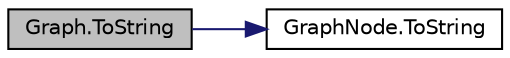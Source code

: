 digraph "Graph.ToString"
{
 // LATEX_PDF_SIZE
  edge [fontname="Helvetica",fontsize="10",labelfontname="Helvetica",labelfontsize="10"];
  node [fontname="Helvetica",fontsize="10",shape=record];
  rankdir="LR";
  Node1 [label="Graph.ToString",height=0.2,width=0.4,color="black", fillcolor="grey75", style="filled", fontcolor="black",tooltip=" "];
  Node1 -> Node2 [color="midnightblue",fontsize="10",style="solid"];
  Node2 [label="GraphNode.ToString",height=0.2,width=0.4,color="black", fillcolor="white", style="filled",URL="$class_graph_node.html#ad6631a80420b8757811616504289f4ca",tooltip=" "];
}
